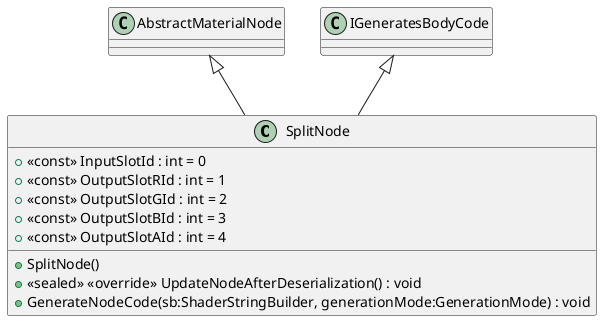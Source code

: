@startuml
class SplitNode {
    + <<const>> InputSlotId : int = 0
    + <<const>> OutputSlotRId : int = 1
    + <<const>> OutputSlotGId : int = 2
    + <<const>> OutputSlotBId : int = 3
    + <<const>> OutputSlotAId : int = 4
    + SplitNode()
    + <<sealed>> <<override>> UpdateNodeAfterDeserialization() : void
    + GenerateNodeCode(sb:ShaderStringBuilder, generationMode:GenerationMode) : void
}
AbstractMaterialNode <|-- SplitNode
IGeneratesBodyCode <|-- SplitNode
@enduml
